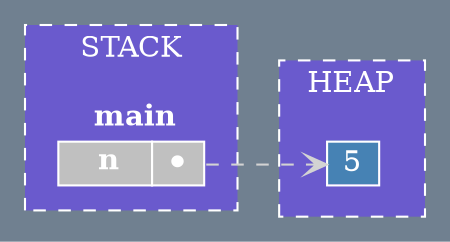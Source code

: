digraph{
      bgcolor="slategrey";
      rankdir= LR;

      subgraph cluster_0 {
            fontcolor = "white";
            color = "white";
            style = dashed;
            label = "HEAP";
            bgcolor = "slateblue";
            
            nodeA [
                  fontcolor="white"; 
                  shape=plaintext; 
                  label=<
                        <table border="0" cellborder="1" cellspacing="0" 
                        color="white" bgcolor="steelblue">
                              <tr>
                                    <td port="f0"> 5 </td>
                              </tr>
                        </table>
                  >
            ];
      } 

      subgraph cluster_1 {
            fontcolor = "white";
            color = "white";
            style = dashed;
            label = "STACK";
            bgcolor = "slateblue";
            
            nodeB [
                  fontcolor="white"; 
                  shape=plaintext; 
                  label=<
                        <table border="0" cellborder="1" cellspacing="0" 
                        color="slateblue">
                              <tr>
                              <td colspan="2"> <b>  main </b> </td>
                              </tr>
                              <tr>
                                    <td bgcolor="grey" color="white"> <b>  n </b> </td>
                                    <td bgcolor="grey" color="white" port="f1" > ⏺ </td>
                              </tr>
                        </table>
                  >
            ];
      }

      nodeB:f1 -> nodeA:f0 [arrowhead=vee, color=lightgrey, style=dashed];
}